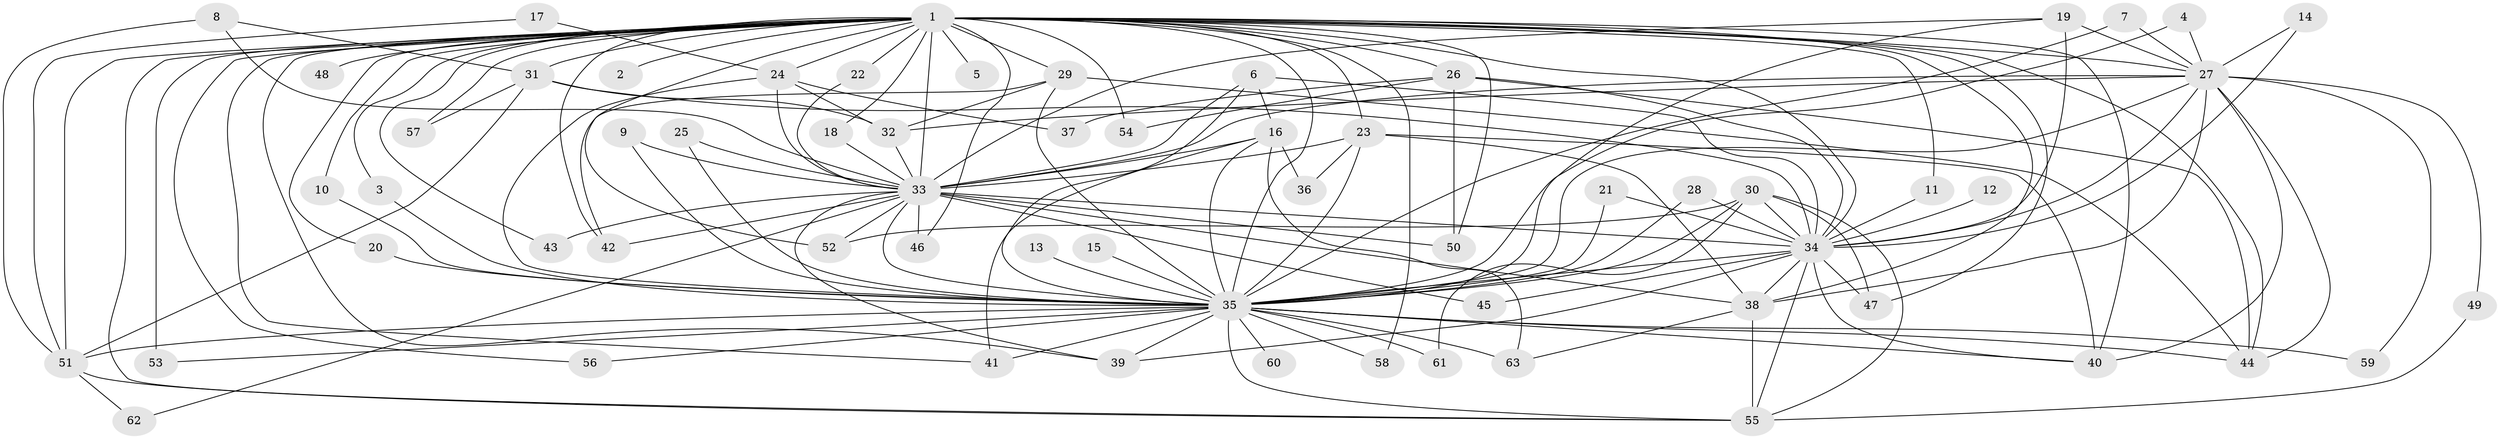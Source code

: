 // original degree distribution, {28: 0.008, 22: 0.008, 20: 0.008, 30: 0.008, 24: 0.016, 29: 0.008, 19: 0.024, 3: 0.2, 2: 0.568, 5: 0.064, 4: 0.056, 9: 0.008, 8: 0.008, 7: 0.016}
// Generated by graph-tools (version 1.1) at 2025/49/03/09/25 03:49:36]
// undirected, 63 vertices, 151 edges
graph export_dot {
graph [start="1"]
  node [color=gray90,style=filled];
  1;
  2;
  3;
  4;
  5;
  6;
  7;
  8;
  9;
  10;
  11;
  12;
  13;
  14;
  15;
  16;
  17;
  18;
  19;
  20;
  21;
  22;
  23;
  24;
  25;
  26;
  27;
  28;
  29;
  30;
  31;
  32;
  33;
  34;
  35;
  36;
  37;
  38;
  39;
  40;
  41;
  42;
  43;
  44;
  45;
  46;
  47;
  48;
  49;
  50;
  51;
  52;
  53;
  54;
  55;
  56;
  57;
  58;
  59;
  60;
  61;
  62;
  63;
  1 -- 2 [weight=2.0];
  1 -- 3 [weight=1.0];
  1 -- 5 [weight=2.0];
  1 -- 10 [weight=1.0];
  1 -- 11 [weight=1.0];
  1 -- 18 [weight=1.0];
  1 -- 20 [weight=1.0];
  1 -- 22 [weight=2.0];
  1 -- 23 [weight=1.0];
  1 -- 24 [weight=1.0];
  1 -- 26 [weight=2.0];
  1 -- 27 [weight=4.0];
  1 -- 29 [weight=1.0];
  1 -- 31 [weight=2.0];
  1 -- 33 [weight=9.0];
  1 -- 34 [weight=4.0];
  1 -- 35 [weight=8.0];
  1 -- 38 [weight=1.0];
  1 -- 39 [weight=1.0];
  1 -- 40 [weight=1.0];
  1 -- 41 [weight=1.0];
  1 -- 42 [weight=1.0];
  1 -- 43 [weight=1.0];
  1 -- 44 [weight=1.0];
  1 -- 46 [weight=1.0];
  1 -- 47 [weight=1.0];
  1 -- 48 [weight=2.0];
  1 -- 50 [weight=1.0];
  1 -- 51 [weight=2.0];
  1 -- 52 [weight=1.0];
  1 -- 53 [weight=3.0];
  1 -- 54 [weight=3.0];
  1 -- 55 [weight=1.0];
  1 -- 56 [weight=1.0];
  1 -- 57 [weight=1.0];
  1 -- 58 [weight=2.0];
  3 -- 35 [weight=1.0];
  4 -- 27 [weight=1.0];
  4 -- 35 [weight=1.0];
  6 -- 16 [weight=1.0];
  6 -- 33 [weight=1.0];
  6 -- 34 [weight=1.0];
  6 -- 35 [weight=1.0];
  7 -- 27 [weight=1.0];
  7 -- 35 [weight=1.0];
  8 -- 31 [weight=1.0];
  8 -- 33 [weight=1.0];
  8 -- 51 [weight=1.0];
  9 -- 33 [weight=1.0];
  9 -- 35 [weight=1.0];
  10 -- 35 [weight=1.0];
  11 -- 34 [weight=1.0];
  12 -- 34 [weight=1.0];
  13 -- 35 [weight=1.0];
  14 -- 27 [weight=1.0];
  14 -- 34 [weight=1.0];
  15 -- 35 [weight=2.0];
  16 -- 33 [weight=2.0];
  16 -- 35 [weight=2.0];
  16 -- 36 [weight=1.0];
  16 -- 41 [weight=1.0];
  16 -- 63 [weight=1.0];
  17 -- 24 [weight=1.0];
  17 -- 51 [weight=1.0];
  18 -- 33 [weight=1.0];
  19 -- 27 [weight=1.0];
  19 -- 33 [weight=1.0];
  19 -- 34 [weight=1.0];
  19 -- 35 [weight=1.0];
  20 -- 35 [weight=1.0];
  21 -- 34 [weight=1.0];
  21 -- 35 [weight=1.0];
  22 -- 33 [weight=1.0];
  23 -- 33 [weight=1.0];
  23 -- 35 [weight=2.0];
  23 -- 36 [weight=1.0];
  23 -- 38 [weight=1.0];
  23 -- 40 [weight=1.0];
  24 -- 32 [weight=1.0];
  24 -- 33 [weight=1.0];
  24 -- 35 [weight=1.0];
  24 -- 37 [weight=1.0];
  25 -- 33 [weight=1.0];
  25 -- 35 [weight=1.0];
  26 -- 34 [weight=1.0];
  26 -- 37 [weight=1.0];
  26 -- 44 [weight=1.0];
  26 -- 50 [weight=1.0];
  26 -- 54 [weight=1.0];
  27 -- 32 [weight=1.0];
  27 -- 33 [weight=3.0];
  27 -- 34 [weight=1.0];
  27 -- 35 [weight=2.0];
  27 -- 38 [weight=1.0];
  27 -- 40 [weight=1.0];
  27 -- 44 [weight=1.0];
  27 -- 49 [weight=1.0];
  27 -- 59 [weight=1.0];
  28 -- 34 [weight=1.0];
  28 -- 35 [weight=1.0];
  29 -- 32 [weight=1.0];
  29 -- 35 [weight=1.0];
  29 -- 42 [weight=1.0];
  29 -- 44 [weight=1.0];
  30 -- 34 [weight=1.0];
  30 -- 35 [weight=2.0];
  30 -- 47 [weight=1.0];
  30 -- 52 [weight=1.0];
  30 -- 55 [weight=1.0];
  30 -- 61 [weight=1.0];
  31 -- 32 [weight=1.0];
  31 -- 34 [weight=1.0];
  31 -- 51 [weight=1.0];
  31 -- 57 [weight=1.0];
  32 -- 33 [weight=1.0];
  33 -- 34 [weight=2.0];
  33 -- 35 [weight=4.0];
  33 -- 38 [weight=1.0];
  33 -- 39 [weight=1.0];
  33 -- 42 [weight=1.0];
  33 -- 43 [weight=1.0];
  33 -- 45 [weight=1.0];
  33 -- 46 [weight=1.0];
  33 -- 50 [weight=1.0];
  33 -- 52 [weight=1.0];
  33 -- 62 [weight=1.0];
  34 -- 35 [weight=2.0];
  34 -- 38 [weight=1.0];
  34 -- 39 [weight=1.0];
  34 -- 40 [weight=1.0];
  34 -- 45 [weight=1.0];
  34 -- 47 [weight=1.0];
  34 -- 55 [weight=2.0];
  35 -- 39 [weight=1.0];
  35 -- 40 [weight=1.0];
  35 -- 41 [weight=1.0];
  35 -- 44 [weight=1.0];
  35 -- 51 [weight=1.0];
  35 -- 53 [weight=1.0];
  35 -- 55 [weight=1.0];
  35 -- 56 [weight=1.0];
  35 -- 58 [weight=1.0];
  35 -- 59 [weight=1.0];
  35 -- 60 [weight=1.0];
  35 -- 61 [weight=1.0];
  35 -- 63 [weight=2.0];
  38 -- 55 [weight=2.0];
  38 -- 63 [weight=1.0];
  49 -- 55 [weight=1.0];
  51 -- 55 [weight=1.0];
  51 -- 62 [weight=1.0];
}

